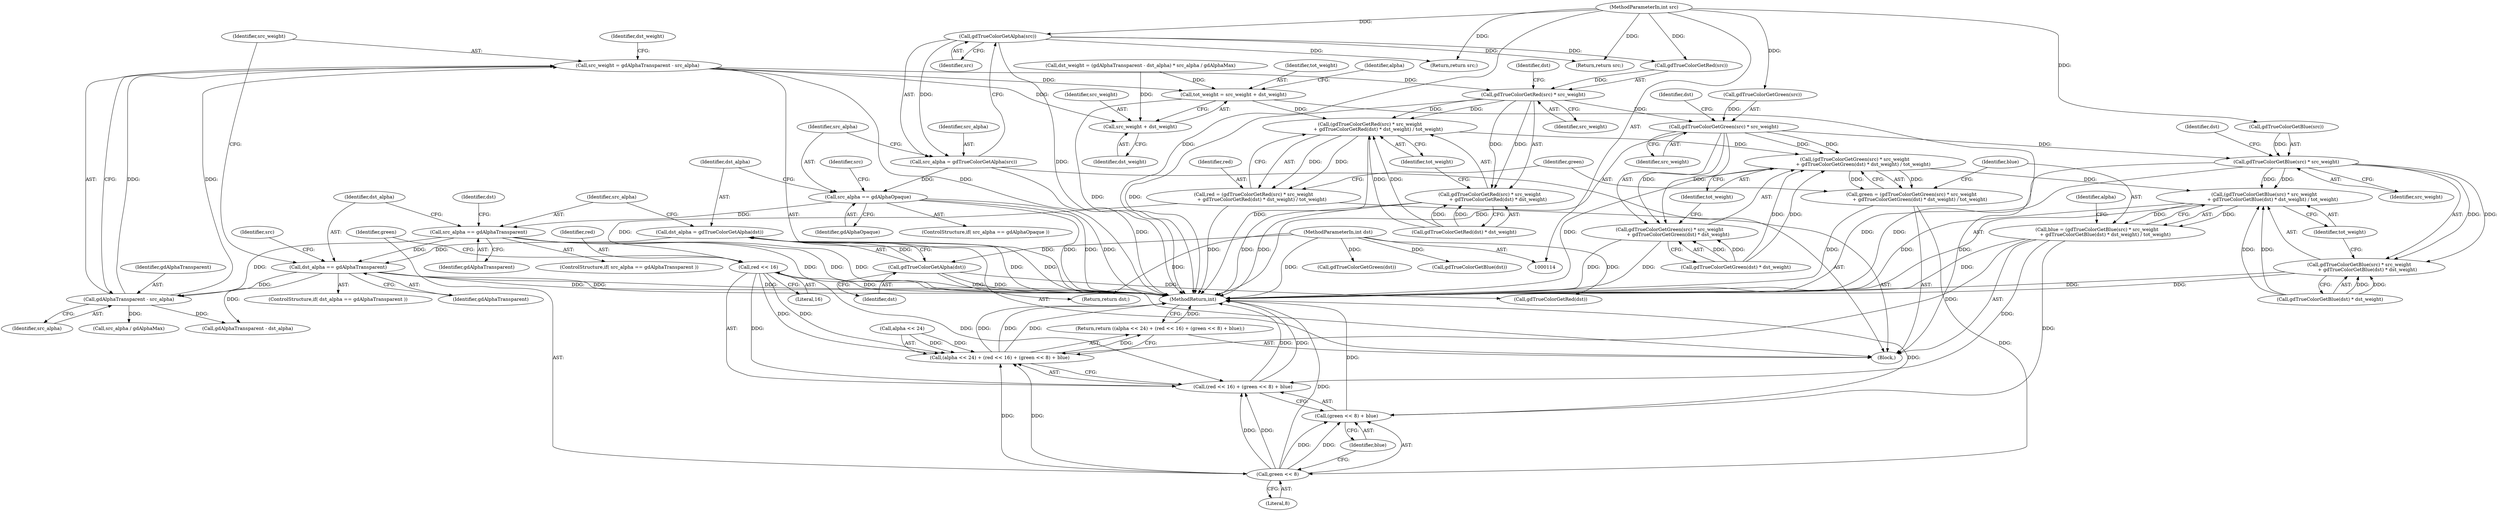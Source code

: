 digraph "0_php-src_c395c6e5d7e8df37a21265ff76e48fe75ceb5ae6?w=1@integer" {
"1000153" [label="(Call,src_weight = gdAlphaTransparent - src_alpha)"];
"1000155" [label="(Call,gdAlphaTransparent - src_alpha)"];
"1000148" [label="(Call,dst_alpha == gdAlphaTransparent)"];
"1000137" [label="(Call,dst_alpha = gdTrueColorGetAlpha(dst))"];
"1000139" [label="(Call,gdTrueColorGetAlpha(dst))"];
"1000115" [label="(MethodParameterIn,int dst)"];
"1000142" [label="(Call,src_alpha == gdAlphaTransparent)"];
"1000132" [label="(Call,src_alpha == gdAlphaOpaque)"];
"1000119" [label="(Call,src_alpha = gdTrueColorGetAlpha(src))"];
"1000121" [label="(Call,gdTrueColorGetAlpha(src))"];
"1000116" [label="(MethodParameterIn,int src)"];
"1000167" [label="(Call,tot_weight = src_weight + dst_weight)"];
"1000181" [label="(Call,(gdTrueColorGetRed(src) * src_weight\n           + gdTrueColorGetRed(dst) * dst_weight) / tot_weight)"];
"1000179" [label="(Call,red = (gdTrueColorGetRed(src) * src_weight\n           + gdTrueColorGetRed(dst) * dst_weight) / tot_weight)"];
"1000224" [label="(Call,red << 16)"];
"1000219" [label="(Call,(alpha << 24) + (red << 16) + (green << 8) + blue)"];
"1000218" [label="(Return,return ((alpha << 24) + (red << 16) + (green << 8) + blue);)"];
"1000223" [label="(Call,(red << 16) + (green << 8) + blue)"];
"1000194" [label="(Call,(gdTrueColorGetGreen(src) * src_weight\n           + gdTrueColorGetGreen(dst) * dst_weight) / tot_weight)"];
"1000192" [label="(Call,green = (gdTrueColorGetGreen(src) * src_weight\n           + gdTrueColorGetGreen(dst) * dst_weight) / tot_weight)"];
"1000228" [label="(Call,green << 8)"];
"1000227" [label="(Call,(green << 8) + blue)"];
"1000207" [label="(Call,(gdTrueColorGetBlue(src) * src_weight\n           + gdTrueColorGetBlue(dst) * dst_weight) / tot_weight)"];
"1000205" [label="(Call,blue = (gdTrueColorGetBlue(src) * src_weight\n           + gdTrueColorGetBlue(dst) * dst_weight) / tot_weight)"];
"1000169" [label="(Call,src_weight + dst_weight)"];
"1000183" [label="(Call,gdTrueColorGetRed(src) * src_weight)"];
"1000182" [label="(Call,gdTrueColorGetRed(src) * src_weight\n           + gdTrueColorGetRed(dst) * dst_weight)"];
"1000196" [label="(Call,gdTrueColorGetGreen(src) * src_weight)"];
"1000195" [label="(Call,gdTrueColorGetGreen(src) * src_weight\n           + gdTrueColorGetGreen(dst) * dst_weight)"];
"1000209" [label="(Call,gdTrueColorGetBlue(src) * src_weight)"];
"1000208" [label="(Call,gdTrueColorGetBlue(src) * src_weight\n           + gdTrueColorGetBlue(dst) * dst_weight)"];
"1000224" [label="(Call,red << 16)"];
"1000133" [label="(Identifier,src_alpha)"];
"1000227" [label="(Call,(green << 8) + blue)"];
"1000204" [label="(Identifier,tot_weight)"];
"1000226" [label="(Literal,16)"];
"1000137" [label="(Call,dst_alpha = gdTrueColorGetAlpha(dst))"];
"1000134" [label="(Identifier,gdAlphaOpaque)"];
"1000187" [label="(Call,gdTrueColorGetRed(dst) * dst_weight)"];
"1000183" [label="(Call,gdTrueColorGetRed(src) * src_weight)"];
"1000201" [label="(Call,gdTrueColorGetGreen(dst))"];
"1000213" [label="(Call,gdTrueColorGetBlue(dst) * dst_weight)"];
"1000135" [label="(Return,return src;)"];
"1000139" [label="(Call,gdTrueColorGetAlpha(dst))"];
"1000180" [label="(Identifier,red)"];
"1000132" [label="(Call,src_alpha == gdAlphaOpaque)"];
"1000225" [label="(Identifier,red)"];
"1000188" [label="(Call,gdTrueColorGetRed(dst))"];
"1000179" [label="(Call,red = (gdTrueColorGetRed(src) * src_weight\n           + gdTrueColorGetRed(dst) * dst_weight) / tot_weight)"];
"1000181" [label="(Call,(gdTrueColorGetRed(src) * src_weight\n           + gdTrueColorGetRed(dst) * dst_weight) / tot_weight)"];
"1000131" [label="(ControlStructure,if( src_alpha == gdAlphaOpaque ))"];
"1000199" [label="(Identifier,src_weight)"];
"1000209" [label="(Call,gdTrueColorGetBlue(src) * src_weight)"];
"1000116" [label="(MethodParameterIn,int src)"];
"1000173" [label="(Identifier,alpha)"];
"1000194" [label="(Call,(gdTrueColorGetGreen(src) * src_weight\n           + gdTrueColorGetGreen(dst) * dst_weight) / tot_weight)"];
"1000168" [label="(Identifier,tot_weight)"];
"1000152" [label="(Identifier,src)"];
"1000115" [label="(MethodParameterIn,int dst)"];
"1000212" [label="(Identifier,src_weight)"];
"1000119" [label="(Call,src_alpha = gdTrueColorGetAlpha(src))"];
"1000230" [label="(Literal,8)"];
"1000159" [label="(Identifier,dst_weight)"];
"1000191" [label="(Identifier,tot_weight)"];
"1000140" [label="(Identifier,dst)"];
"1000120" [label="(Identifier,src_alpha)"];
"1000217" [label="(Identifier,tot_weight)"];
"1000138" [label="(Identifier,dst_alpha)"];
"1000157" [label="(Identifier,src_alpha)"];
"1000144" [label="(Identifier,gdAlphaTransparent)"];
"1000229" [label="(Identifier,green)"];
"1000117" [label="(Block,)"];
"1000189" [label="(Identifier,dst)"];
"1000148" [label="(Call,dst_alpha == gdAlphaTransparent)"];
"1000228" [label="(Call,green << 8)"];
"1000153" [label="(Call,src_weight = gdAlphaTransparent - src_alpha)"];
"1000232" [label="(MethodReturn,int)"];
"1000154" [label="(Identifier,src_weight)"];
"1000151" [label="(Return,return src;)"];
"1000169" [label="(Call,src_weight + dst_weight)"];
"1000143" [label="(Identifier,src_alpha)"];
"1000161" [label="(Call,gdAlphaTransparent - dst_alpha)"];
"1000141" [label="(ControlStructure,if( src_alpha == gdAlphaTransparent ))"];
"1000200" [label="(Call,gdTrueColorGetGreen(dst) * dst_weight)"];
"1000186" [label="(Identifier,src_weight)"];
"1000184" [label="(Call,gdTrueColorGetRed(src))"];
"1000195" [label="(Call,gdTrueColorGetGreen(src) * src_weight\n           + gdTrueColorGetGreen(dst) * dst_weight)"];
"1000155" [label="(Call,gdAlphaTransparent - src_alpha)"];
"1000142" [label="(Call,src_alpha == gdAlphaTransparent)"];
"1000197" [label="(Call,gdTrueColorGetGreen(src))"];
"1000170" [label="(Identifier,src_weight)"];
"1000146" [label="(Identifier,dst)"];
"1000121" [label="(Call,gdTrueColorGetAlpha(src))"];
"1000158" [label="(Call,dst_weight = (gdAlphaTransparent - dst_alpha) * src_alpha / gdAlphaMax)"];
"1000196" [label="(Call,gdTrueColorGetGreen(src) * src_weight)"];
"1000149" [label="(Identifier,dst_alpha)"];
"1000223" [label="(Call,(red << 16) + (green << 8) + blue)"];
"1000122" [label="(Identifier,src)"];
"1000147" [label="(ControlStructure,if( dst_alpha == gdAlphaTransparent ))"];
"1000193" [label="(Identifier,green)"];
"1000207" [label="(Call,(gdTrueColorGetBlue(src) * src_weight\n           + gdTrueColorGetBlue(dst) * dst_weight) / tot_weight)"];
"1000192" [label="(Call,green = (gdTrueColorGetGreen(src) * src_weight\n           + gdTrueColorGetGreen(dst) * dst_weight) / tot_weight)"];
"1000156" [label="(Identifier,gdAlphaTransparent)"];
"1000220" [label="(Call,alpha << 24)"];
"1000150" [label="(Identifier,gdAlphaTransparent)"];
"1000218" [label="(Return,return ((alpha << 24) + (red << 16) + (green << 8) + blue);)"];
"1000210" [label="(Call,gdTrueColorGetBlue(src))"];
"1000164" [label="(Call,src_alpha / gdAlphaMax)"];
"1000182" [label="(Call,gdTrueColorGetRed(src) * src_weight\n           + gdTrueColorGetRed(dst) * dst_weight)"];
"1000219" [label="(Call,(alpha << 24) + (red << 16) + (green << 8) + blue)"];
"1000145" [label="(Return,return dst;)"];
"1000171" [label="(Identifier,dst_weight)"];
"1000214" [label="(Call,gdTrueColorGetBlue(dst))"];
"1000205" [label="(Call,blue = (gdTrueColorGetBlue(src) * src_weight\n           + gdTrueColorGetBlue(dst) * dst_weight) / tot_weight)"];
"1000231" [label="(Identifier,blue)"];
"1000221" [label="(Identifier,alpha)"];
"1000215" [label="(Identifier,dst)"];
"1000206" [label="(Identifier,blue)"];
"1000208" [label="(Call,gdTrueColorGetBlue(src) * src_weight\n           + gdTrueColorGetBlue(dst) * dst_weight)"];
"1000202" [label="(Identifier,dst)"];
"1000167" [label="(Call,tot_weight = src_weight + dst_weight)"];
"1000136" [label="(Identifier,src)"];
"1000153" -> "1000117"  [label="AST: "];
"1000153" -> "1000155"  [label="CFG: "];
"1000154" -> "1000153"  [label="AST: "];
"1000155" -> "1000153"  [label="AST: "];
"1000159" -> "1000153"  [label="CFG: "];
"1000153" -> "1000232"  [label="DDG: "];
"1000155" -> "1000153"  [label="DDG: "];
"1000155" -> "1000153"  [label="DDG: "];
"1000153" -> "1000167"  [label="DDG: "];
"1000153" -> "1000169"  [label="DDG: "];
"1000153" -> "1000183"  [label="DDG: "];
"1000155" -> "1000157"  [label="CFG: "];
"1000156" -> "1000155"  [label="AST: "];
"1000157" -> "1000155"  [label="AST: "];
"1000148" -> "1000155"  [label="DDG: "];
"1000142" -> "1000155"  [label="DDG: "];
"1000155" -> "1000161"  [label="DDG: "];
"1000155" -> "1000164"  [label="DDG: "];
"1000148" -> "1000147"  [label="AST: "];
"1000148" -> "1000150"  [label="CFG: "];
"1000149" -> "1000148"  [label="AST: "];
"1000150" -> "1000148"  [label="AST: "];
"1000152" -> "1000148"  [label="CFG: "];
"1000154" -> "1000148"  [label="CFG: "];
"1000148" -> "1000232"  [label="DDG: "];
"1000148" -> "1000232"  [label="DDG: "];
"1000148" -> "1000232"  [label="DDG: "];
"1000137" -> "1000148"  [label="DDG: "];
"1000142" -> "1000148"  [label="DDG: "];
"1000148" -> "1000161"  [label="DDG: "];
"1000137" -> "1000117"  [label="AST: "];
"1000137" -> "1000139"  [label="CFG: "];
"1000138" -> "1000137"  [label="AST: "];
"1000139" -> "1000137"  [label="AST: "];
"1000143" -> "1000137"  [label="CFG: "];
"1000137" -> "1000232"  [label="DDG: "];
"1000137" -> "1000232"  [label="DDG: "];
"1000139" -> "1000137"  [label="DDG: "];
"1000139" -> "1000140"  [label="CFG: "];
"1000140" -> "1000139"  [label="AST: "];
"1000139" -> "1000232"  [label="DDG: "];
"1000115" -> "1000139"  [label="DDG: "];
"1000139" -> "1000145"  [label="DDG: "];
"1000139" -> "1000188"  [label="DDG: "];
"1000115" -> "1000114"  [label="AST: "];
"1000115" -> "1000232"  [label="DDG: "];
"1000115" -> "1000145"  [label="DDG: "];
"1000115" -> "1000188"  [label="DDG: "];
"1000115" -> "1000201"  [label="DDG: "];
"1000115" -> "1000214"  [label="DDG: "];
"1000142" -> "1000141"  [label="AST: "];
"1000142" -> "1000144"  [label="CFG: "];
"1000143" -> "1000142"  [label="AST: "];
"1000144" -> "1000142"  [label="AST: "];
"1000146" -> "1000142"  [label="CFG: "];
"1000149" -> "1000142"  [label="CFG: "];
"1000142" -> "1000232"  [label="DDG: "];
"1000142" -> "1000232"  [label="DDG: "];
"1000142" -> "1000232"  [label="DDG: "];
"1000132" -> "1000142"  [label="DDG: "];
"1000132" -> "1000131"  [label="AST: "];
"1000132" -> "1000134"  [label="CFG: "];
"1000133" -> "1000132"  [label="AST: "];
"1000134" -> "1000132"  [label="AST: "];
"1000136" -> "1000132"  [label="CFG: "];
"1000138" -> "1000132"  [label="CFG: "];
"1000132" -> "1000232"  [label="DDG: "];
"1000132" -> "1000232"  [label="DDG: "];
"1000132" -> "1000232"  [label="DDG: "];
"1000119" -> "1000132"  [label="DDG: "];
"1000119" -> "1000117"  [label="AST: "];
"1000119" -> "1000121"  [label="CFG: "];
"1000120" -> "1000119"  [label="AST: "];
"1000121" -> "1000119"  [label="AST: "];
"1000133" -> "1000119"  [label="CFG: "];
"1000119" -> "1000232"  [label="DDG: "];
"1000121" -> "1000119"  [label="DDG: "];
"1000121" -> "1000122"  [label="CFG: "];
"1000122" -> "1000121"  [label="AST: "];
"1000121" -> "1000232"  [label="DDG: "];
"1000116" -> "1000121"  [label="DDG: "];
"1000121" -> "1000135"  [label="DDG: "];
"1000121" -> "1000151"  [label="DDG: "];
"1000121" -> "1000184"  [label="DDG: "];
"1000116" -> "1000114"  [label="AST: "];
"1000116" -> "1000232"  [label="DDG: "];
"1000116" -> "1000135"  [label="DDG: "];
"1000116" -> "1000151"  [label="DDG: "];
"1000116" -> "1000184"  [label="DDG: "];
"1000116" -> "1000197"  [label="DDG: "];
"1000116" -> "1000210"  [label="DDG: "];
"1000167" -> "1000117"  [label="AST: "];
"1000167" -> "1000169"  [label="CFG: "];
"1000168" -> "1000167"  [label="AST: "];
"1000169" -> "1000167"  [label="AST: "];
"1000173" -> "1000167"  [label="CFG: "];
"1000167" -> "1000232"  [label="DDG: "];
"1000158" -> "1000167"  [label="DDG: "];
"1000167" -> "1000181"  [label="DDG: "];
"1000181" -> "1000179"  [label="AST: "];
"1000181" -> "1000191"  [label="CFG: "];
"1000182" -> "1000181"  [label="AST: "];
"1000191" -> "1000181"  [label="AST: "];
"1000179" -> "1000181"  [label="CFG: "];
"1000181" -> "1000232"  [label="DDG: "];
"1000181" -> "1000179"  [label="DDG: "];
"1000181" -> "1000179"  [label="DDG: "];
"1000183" -> "1000181"  [label="DDG: "];
"1000183" -> "1000181"  [label="DDG: "];
"1000187" -> "1000181"  [label="DDG: "];
"1000187" -> "1000181"  [label="DDG: "];
"1000181" -> "1000194"  [label="DDG: "];
"1000179" -> "1000117"  [label="AST: "];
"1000180" -> "1000179"  [label="AST: "];
"1000193" -> "1000179"  [label="CFG: "];
"1000179" -> "1000232"  [label="DDG: "];
"1000179" -> "1000224"  [label="DDG: "];
"1000224" -> "1000223"  [label="AST: "];
"1000224" -> "1000226"  [label="CFG: "];
"1000225" -> "1000224"  [label="AST: "];
"1000226" -> "1000224"  [label="AST: "];
"1000229" -> "1000224"  [label="CFG: "];
"1000224" -> "1000232"  [label="DDG: "];
"1000224" -> "1000219"  [label="DDG: "];
"1000224" -> "1000219"  [label="DDG: "];
"1000224" -> "1000223"  [label="DDG: "];
"1000224" -> "1000223"  [label="DDG: "];
"1000219" -> "1000218"  [label="AST: "];
"1000219" -> "1000223"  [label="CFG: "];
"1000220" -> "1000219"  [label="AST: "];
"1000223" -> "1000219"  [label="AST: "];
"1000218" -> "1000219"  [label="CFG: "];
"1000219" -> "1000232"  [label="DDG: "];
"1000219" -> "1000232"  [label="DDG: "];
"1000219" -> "1000232"  [label="DDG: "];
"1000219" -> "1000218"  [label="DDG: "];
"1000220" -> "1000219"  [label="DDG: "];
"1000220" -> "1000219"  [label="DDG: "];
"1000228" -> "1000219"  [label="DDG: "];
"1000228" -> "1000219"  [label="DDG: "];
"1000205" -> "1000219"  [label="DDG: "];
"1000218" -> "1000117"  [label="AST: "];
"1000232" -> "1000218"  [label="CFG: "];
"1000218" -> "1000232"  [label="DDG: "];
"1000223" -> "1000227"  [label="CFG: "];
"1000227" -> "1000223"  [label="AST: "];
"1000223" -> "1000232"  [label="DDG: "];
"1000223" -> "1000232"  [label="DDG: "];
"1000228" -> "1000223"  [label="DDG: "];
"1000228" -> "1000223"  [label="DDG: "];
"1000205" -> "1000223"  [label="DDG: "];
"1000194" -> "1000192"  [label="AST: "];
"1000194" -> "1000204"  [label="CFG: "];
"1000195" -> "1000194"  [label="AST: "];
"1000204" -> "1000194"  [label="AST: "];
"1000192" -> "1000194"  [label="CFG: "];
"1000194" -> "1000232"  [label="DDG: "];
"1000194" -> "1000192"  [label="DDG: "];
"1000194" -> "1000192"  [label="DDG: "];
"1000196" -> "1000194"  [label="DDG: "];
"1000196" -> "1000194"  [label="DDG: "];
"1000200" -> "1000194"  [label="DDG: "];
"1000200" -> "1000194"  [label="DDG: "];
"1000194" -> "1000207"  [label="DDG: "];
"1000192" -> "1000117"  [label="AST: "];
"1000193" -> "1000192"  [label="AST: "];
"1000206" -> "1000192"  [label="CFG: "];
"1000192" -> "1000232"  [label="DDG: "];
"1000192" -> "1000228"  [label="DDG: "];
"1000228" -> "1000227"  [label="AST: "];
"1000228" -> "1000230"  [label="CFG: "];
"1000229" -> "1000228"  [label="AST: "];
"1000230" -> "1000228"  [label="AST: "];
"1000231" -> "1000228"  [label="CFG: "];
"1000228" -> "1000232"  [label="DDG: "];
"1000228" -> "1000227"  [label="DDG: "];
"1000228" -> "1000227"  [label="DDG: "];
"1000227" -> "1000231"  [label="CFG: "];
"1000231" -> "1000227"  [label="AST: "];
"1000227" -> "1000232"  [label="DDG: "];
"1000227" -> "1000232"  [label="DDG: "];
"1000205" -> "1000227"  [label="DDG: "];
"1000207" -> "1000205"  [label="AST: "];
"1000207" -> "1000217"  [label="CFG: "];
"1000208" -> "1000207"  [label="AST: "];
"1000217" -> "1000207"  [label="AST: "];
"1000205" -> "1000207"  [label="CFG: "];
"1000207" -> "1000232"  [label="DDG: "];
"1000207" -> "1000232"  [label="DDG: "];
"1000207" -> "1000205"  [label="DDG: "];
"1000207" -> "1000205"  [label="DDG: "];
"1000209" -> "1000207"  [label="DDG: "];
"1000209" -> "1000207"  [label="DDG: "];
"1000213" -> "1000207"  [label="DDG: "];
"1000213" -> "1000207"  [label="DDG: "];
"1000205" -> "1000117"  [label="AST: "];
"1000206" -> "1000205"  [label="AST: "];
"1000221" -> "1000205"  [label="CFG: "];
"1000205" -> "1000232"  [label="DDG: "];
"1000169" -> "1000171"  [label="CFG: "];
"1000170" -> "1000169"  [label="AST: "];
"1000171" -> "1000169"  [label="AST: "];
"1000158" -> "1000169"  [label="DDG: "];
"1000183" -> "1000182"  [label="AST: "];
"1000183" -> "1000186"  [label="CFG: "];
"1000184" -> "1000183"  [label="AST: "];
"1000186" -> "1000183"  [label="AST: "];
"1000189" -> "1000183"  [label="CFG: "];
"1000183" -> "1000232"  [label="DDG: "];
"1000183" -> "1000182"  [label="DDG: "];
"1000183" -> "1000182"  [label="DDG: "];
"1000184" -> "1000183"  [label="DDG: "];
"1000183" -> "1000196"  [label="DDG: "];
"1000182" -> "1000187"  [label="CFG: "];
"1000187" -> "1000182"  [label="AST: "];
"1000191" -> "1000182"  [label="CFG: "];
"1000182" -> "1000232"  [label="DDG: "];
"1000182" -> "1000232"  [label="DDG: "];
"1000187" -> "1000182"  [label="DDG: "];
"1000187" -> "1000182"  [label="DDG: "];
"1000196" -> "1000195"  [label="AST: "];
"1000196" -> "1000199"  [label="CFG: "];
"1000197" -> "1000196"  [label="AST: "];
"1000199" -> "1000196"  [label="AST: "];
"1000202" -> "1000196"  [label="CFG: "];
"1000196" -> "1000232"  [label="DDG: "];
"1000196" -> "1000195"  [label="DDG: "];
"1000196" -> "1000195"  [label="DDG: "];
"1000197" -> "1000196"  [label="DDG: "];
"1000196" -> "1000209"  [label="DDG: "];
"1000195" -> "1000200"  [label="CFG: "];
"1000200" -> "1000195"  [label="AST: "];
"1000204" -> "1000195"  [label="CFG: "];
"1000195" -> "1000232"  [label="DDG: "];
"1000195" -> "1000232"  [label="DDG: "];
"1000200" -> "1000195"  [label="DDG: "];
"1000200" -> "1000195"  [label="DDG: "];
"1000209" -> "1000208"  [label="AST: "];
"1000209" -> "1000212"  [label="CFG: "];
"1000210" -> "1000209"  [label="AST: "];
"1000212" -> "1000209"  [label="AST: "];
"1000215" -> "1000209"  [label="CFG: "];
"1000209" -> "1000232"  [label="DDG: "];
"1000209" -> "1000232"  [label="DDG: "];
"1000209" -> "1000208"  [label="DDG: "];
"1000209" -> "1000208"  [label="DDG: "];
"1000210" -> "1000209"  [label="DDG: "];
"1000208" -> "1000213"  [label="CFG: "];
"1000213" -> "1000208"  [label="AST: "];
"1000217" -> "1000208"  [label="CFG: "];
"1000208" -> "1000232"  [label="DDG: "];
"1000208" -> "1000232"  [label="DDG: "];
"1000213" -> "1000208"  [label="DDG: "];
"1000213" -> "1000208"  [label="DDG: "];
}
